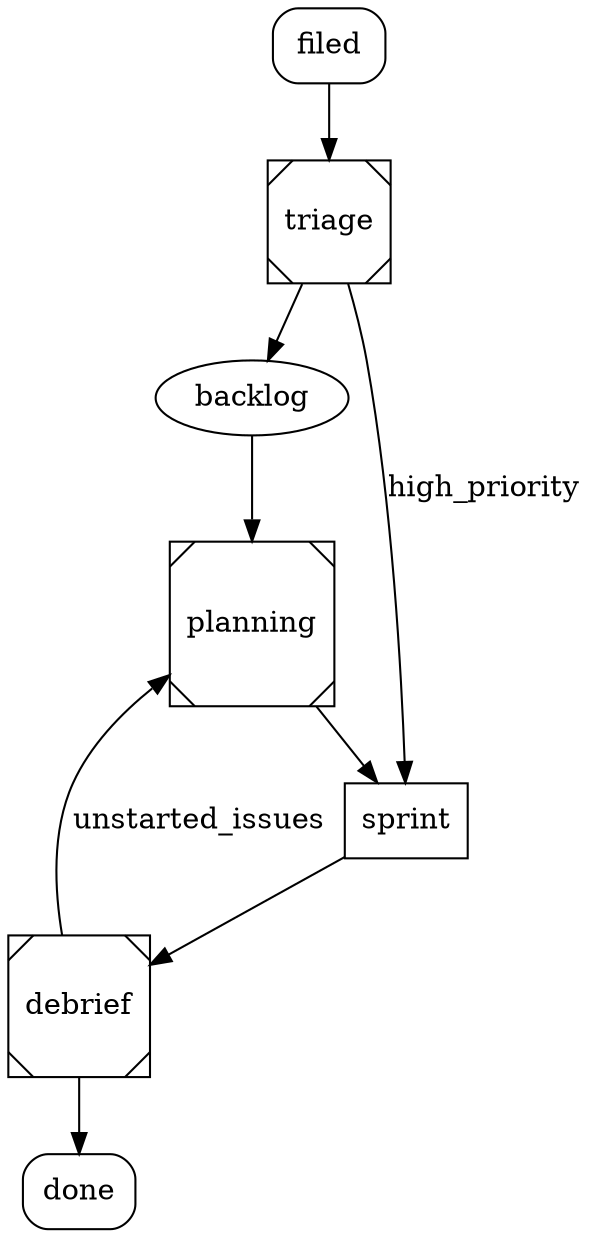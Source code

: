 digraph {
    filed [shape=box style=rounded];
    triage [shape=Msquare];
    backlog
    planning [shape=Msquare]
    debrief [shape=Msquare]
    sprint [shape=rectangle]
    done [shape=box style=rounded];

    filed -> triage
    triage -> backlog
    triage -> sprint [label=high_priority]
    backlog -> planning
    planning -> sprint
    sprint -> debrief
    debrief -> planning [label=unstarted_issues]
    debrief -> done
}
